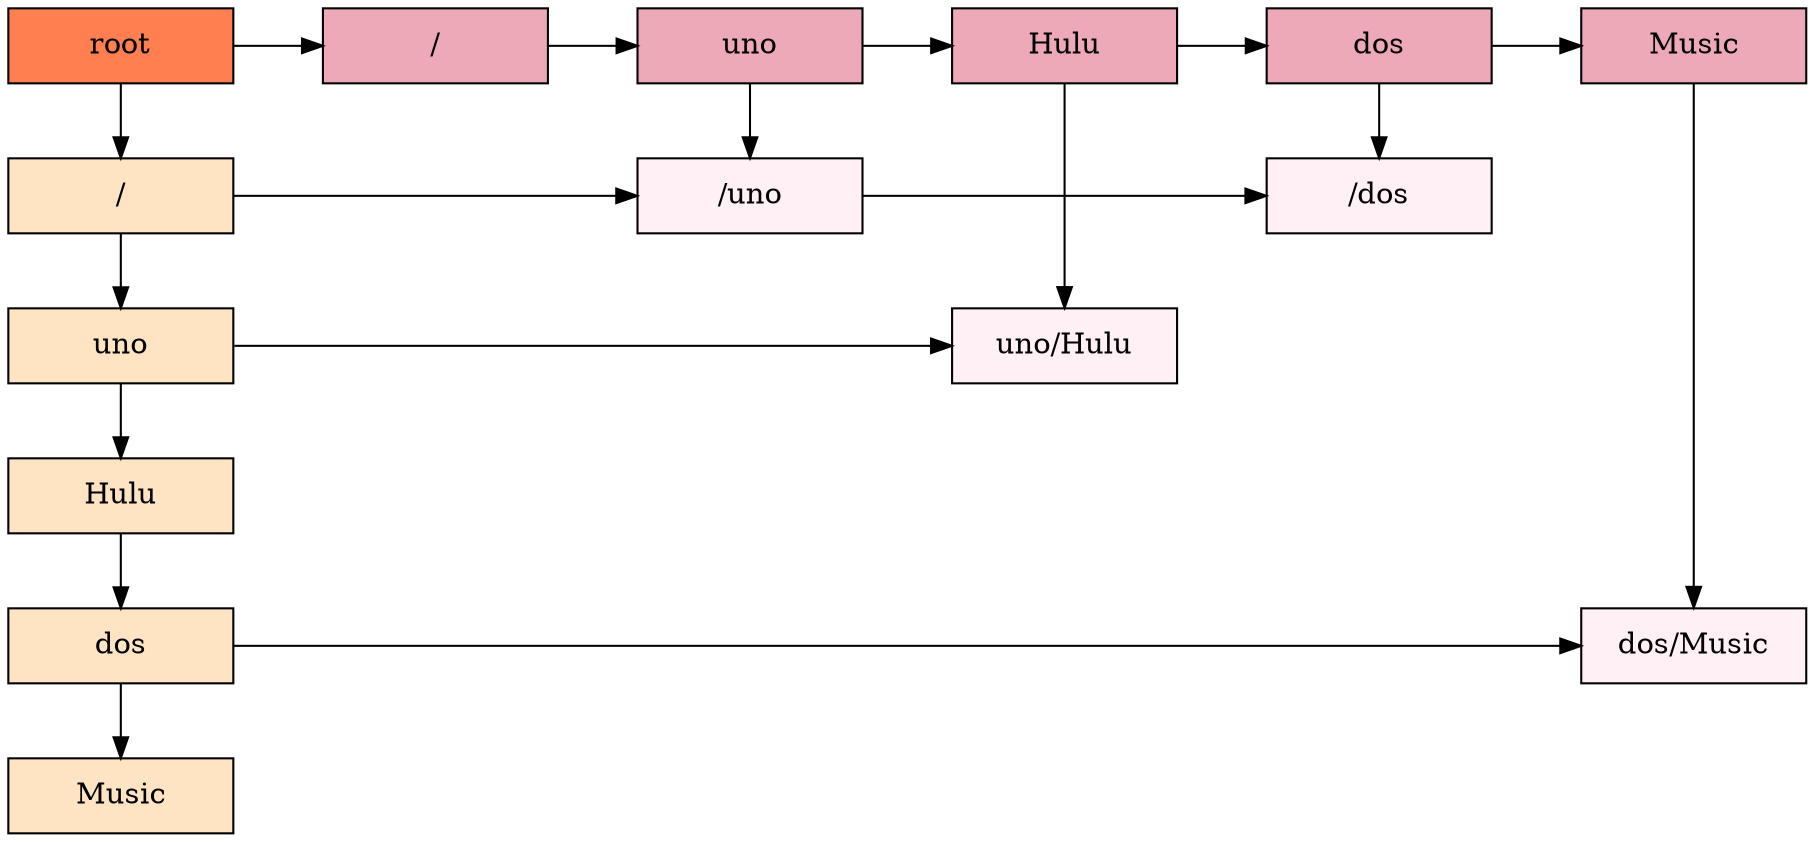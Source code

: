 digraph Matrix{
    node [shape=box]
    graph [ranksep="0.5", nodesep="0.6"];
    /* Group 0 para alinear verticalmente RAIZ*/ 
    root[label = "root", width = 1.5, style = filled, fillcolor = coral, group = 0];

    //Filas
    Fila0 [label = "/" width = 1.5 style = filled, fillcolor = bisque1, group = 0];
    Fila1 [label = "uno" width = 1.5 style = filled, fillcolor = bisque1, group = 0];
    Fila2 [label = "Hulu" width = 1.5 style = filled, fillcolor = bisque1, group = 0];
    Fila3 [label = "dos" width = 1.5 style = filled, fillcolor = bisque1, group = 0];
    Fila4 [label = "Music" width = 1.5 style = filled, fillcolor = bisque1, group = 0];

  //Enlaces de filas
    Fila0->Fila1
    Fila1->Fila2
    Fila2->Fila3
    Fila3->Fila4

  //Columnas
    Column0[label ="/" width = 1.5 style = filled, fillcolor = pink2, group = 1];
    Column1[label ="uno" width = 1.5 style = filled, fillcolor = pink2, group = 2];
    Column2[label ="Hulu" width = 1.5 style = filled, fillcolor = pink2, group = 3];
    Column3[label ="dos" width = 1.5 style = filled, fillcolor = pink2, group = 4];
    Column4[label ="Music" width = 1.5 style = filled, fillcolor = pink2, group = 5];


    //Enlaces de columnas
    Column0->Column1
    Column1->Column2
    Column2->Column3
    Column3->Column4

  //Alinear Raiz con columnas
    {rank = same; root; Column0; Column1; Column2; Column3; Column4;};

      //Enlaces Raiz con primera fila y column
    root->Column0;
    root->Fila0;
    //(^<---------------------- F I L A   0---------------------->
    N1_F0 [label = "/uno" width = 1.5 group = 2 style = filled, fillcolor = lavenderblush1];
    N3_F0 [label = "/dos" width = 1.5 group = 4 style = filled, fillcolor = lavenderblush1];

    //(^<---------------------- F I L A   1---------------------->
    N2_F1 [label = "uno/Hulu" width = 1.5 group = 3 style = filled, fillcolor = lavenderblush1];

    //(^<---------------------- F I L A   2---------------------->

    //(^<---------------------- F I L A   3---------------------->
    N4_F3 [label = "dos/Music" width = 1.5 group = 5 style = filled, fillcolor = lavenderblush1];

    //(^<---------------------- F I L A   4---------------------->

    //E N L A C E S  F I L A   0
    Column1->N1_F0;
    Fila0->N1_F0;
    N1_F0->N3_F0;
    Column3->N3_F0;
    {rank = same; Fila0; N1_F0; N3_F0; };

    //E N L A C E S  F I L A   1
    Column2->N2_F1;
    Fila1->N2_F1;
    {rank = same; Fila1; N2_F1; };

    //E N L A C E S  F I L A   2
    {rank = same; Fila2; };

    //E N L A C E S  F I L A   3
    Column4->N4_F3;
    Fila3->N4_F3;
    {rank = same; Fila3; N4_F3; };

    //E N L A C E S  F I L A   4
    {rank = same; Fila4; };

}
